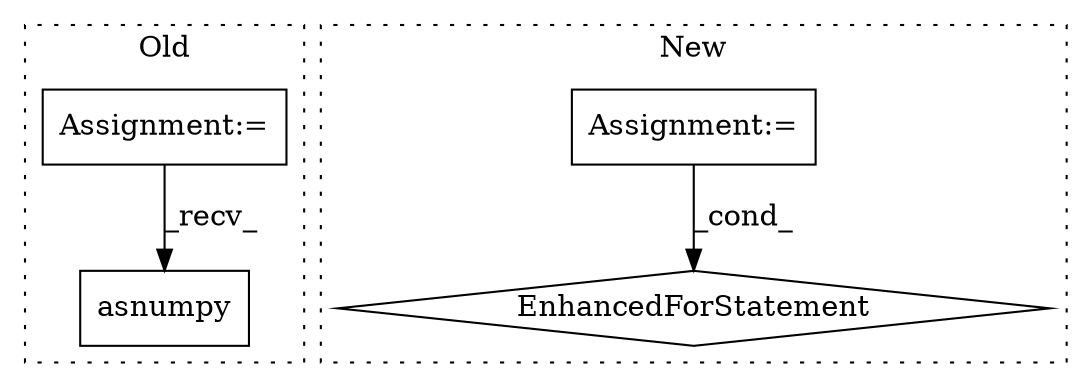 digraph G {
subgraph cluster0 {
1 [label="asnumpy" a="32" s="3760" l="9" shape="box"];
4 [label="Assignment:=" a="7" s="3022" l="1" shape="box"];
label = "Old";
style="dotted";
}
subgraph cluster1 {
2 [label="EnhancedForStatement" a="70" s="3366,3462" l="53,2" shape="diamond"];
3 [label="Assignment:=" a="7" s="3366,3462" l="53,2" shape="box"];
label = "New";
style="dotted";
}
3 -> 2 [label="_cond_"];
4 -> 1 [label="_recv_"];
}